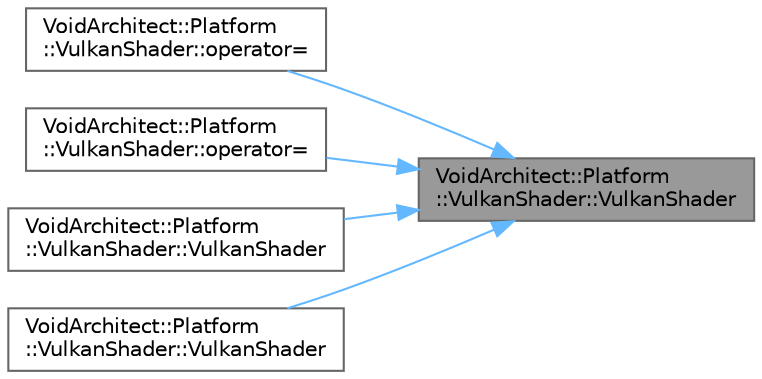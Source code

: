 digraph "VoidArchitect::Platform::VulkanShader::VulkanShader"
{
 // LATEX_PDF_SIZE
  bgcolor="transparent";
  edge [fontname=Helvetica,fontsize=10,labelfontname=Helvetica,labelfontsize=10];
  node [fontname=Helvetica,fontsize=10,shape=box,height=0.2,width=0.4];
  rankdir="RL";
  Node1 [id="Node000001",label="VoidArchitect::Platform\l::VulkanShader::VulkanShader",height=0.2,width=0.4,color="gray40", fillcolor="grey60", style="filled", fontcolor="black",tooltip=" "];
  Node1 -> Node2 [id="edge1_Node000001_Node000002",dir="back",color="steelblue1",style="solid",tooltip=" "];
  Node2 [id="Node000002",label="VoidArchitect::Platform\l::VulkanShader::operator=",height=0.2,width=0.4,color="grey40", fillcolor="white", style="filled",URL="$class_void_architect_1_1_platform_1_1_vulkan_shader.html#afe4238941b2c092cebbae292cf95c0dc",tooltip=" "];
  Node1 -> Node3 [id="edge2_Node000001_Node000003",dir="back",color="steelblue1",style="solid",tooltip=" "];
  Node3 [id="Node000003",label="VoidArchitect::Platform\l::VulkanShader::operator=",height=0.2,width=0.4,color="grey40", fillcolor="white", style="filled",URL="$class_void_architect_1_1_platform_1_1_vulkan_shader.html#a94fd84754bae266c3537143bdd968b76",tooltip=" "];
  Node1 -> Node4 [id="edge3_Node000001_Node000004",dir="back",color="steelblue1",style="solid",tooltip=" "];
  Node4 [id="Node000004",label="VoidArchitect::Platform\l::VulkanShader::VulkanShader",height=0.2,width=0.4,color="grey40", fillcolor="white", style="filled",URL="$class_void_architect_1_1_platform_1_1_vulkan_shader.html#acc70a3e45397a752947a3dfa481fa589",tooltip=" "];
  Node1 -> Node5 [id="edge4_Node000001_Node000005",dir="back",color="steelblue1",style="solid",tooltip=" "];
  Node5 [id="Node000005",label="VoidArchitect::Platform\l::VulkanShader::VulkanShader",height=0.2,width=0.4,color="grey40", fillcolor="white", style="filled",URL="$class_void_architect_1_1_platform_1_1_vulkan_shader.html#ae8cd6b76cb286ad6877a746f6e86e24a",tooltip=" "];
}
